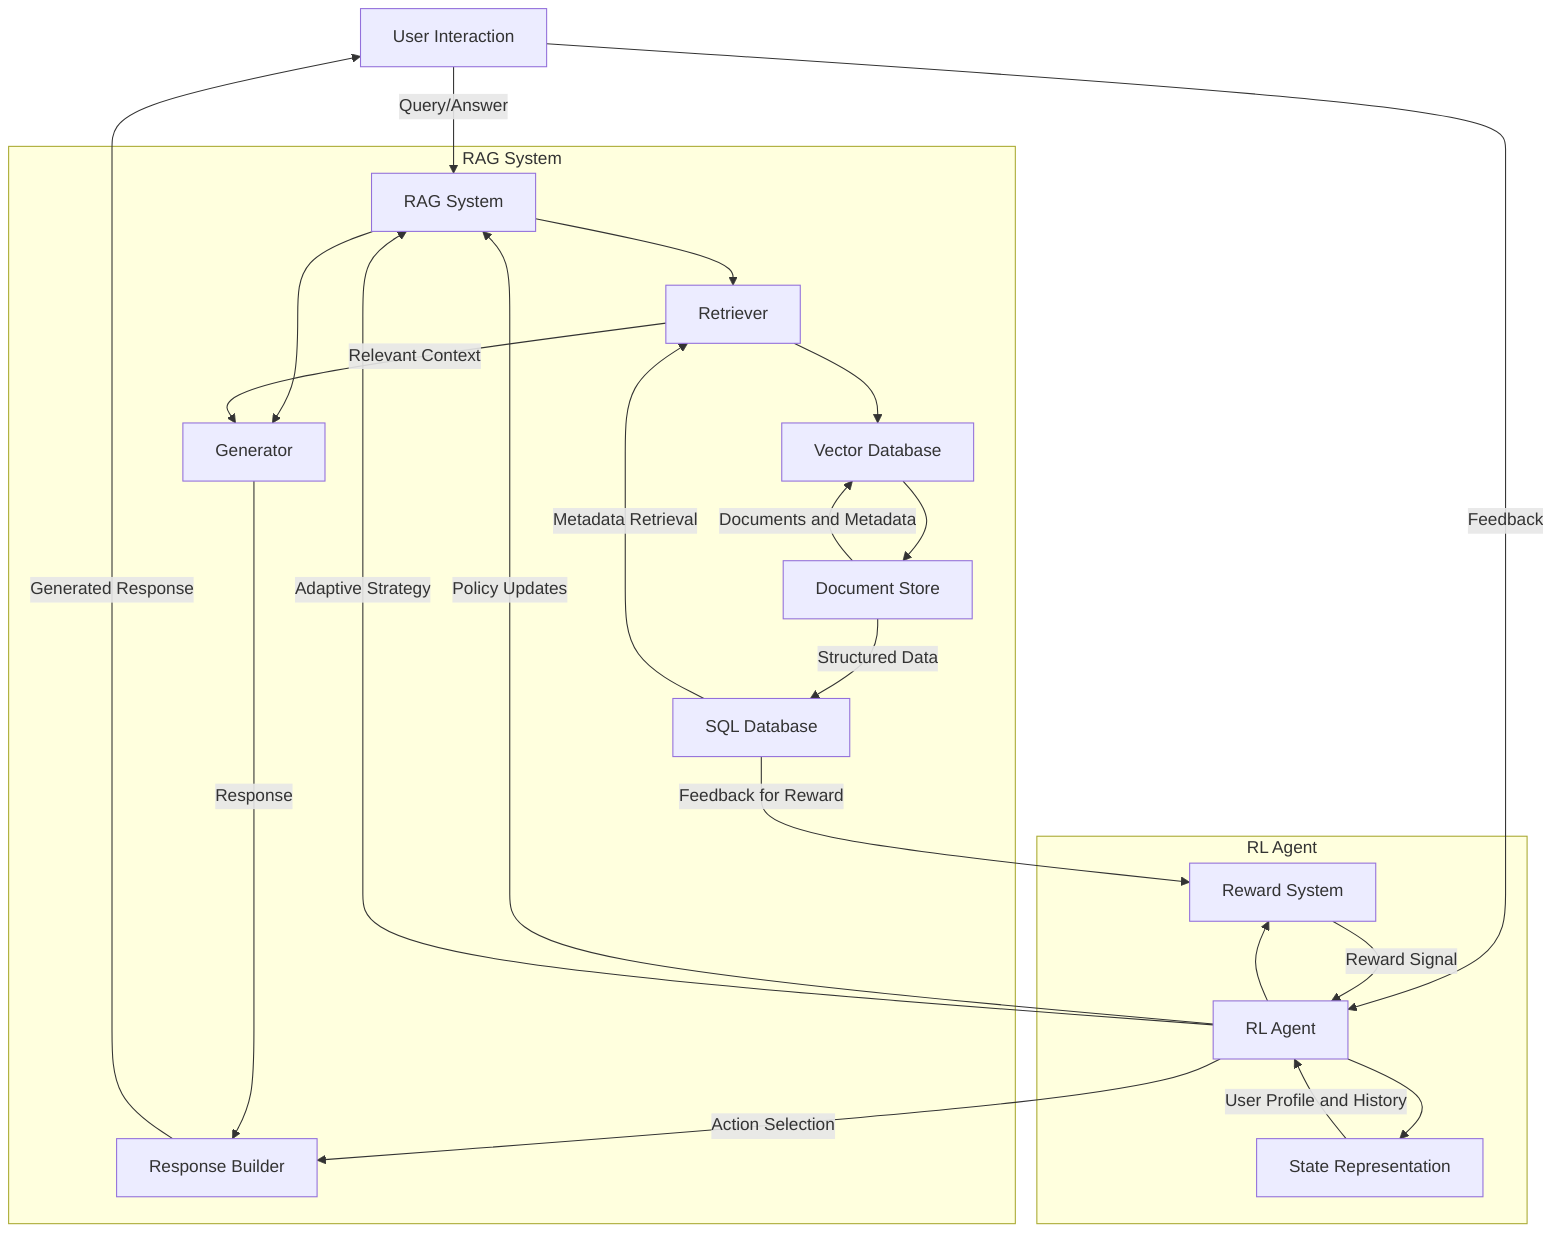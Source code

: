 graph TD
    %% User Interaction
    A[User Interaction] -->|Query/Answer| B[RAG System]
    A -->|Feedback| H[RL Agent]

    %% RAG System
    subgraph RAG System
        B --> C[Retriever]
        B --> D[Generator]
        C --> E[Vector Database]
        E --> F[Document Store]
        F -->|Documents and Metadata| E
        F -->|Structured Data| I[SQL Database]
        C -->|Relevant Context| D
        D -->|Response| J[Response Builder]
    end

    %% RL Agent
    subgraph RL Agent
        H --> K[State Representation]
        H --> L[Reward System]
        H -->|Policy Updates| B
        K -->|User Profile and History| H
        L -->|Reward Signal| H
    end

    %% Connections and Final Output
    J -->|Generated Response| A
    H -->|Action Selection| J
    H -->|Adaptive Strategy| B

    %% External Components
    I -->|Metadata Retrieval| C
    I -->|Feedback for Reward| L
